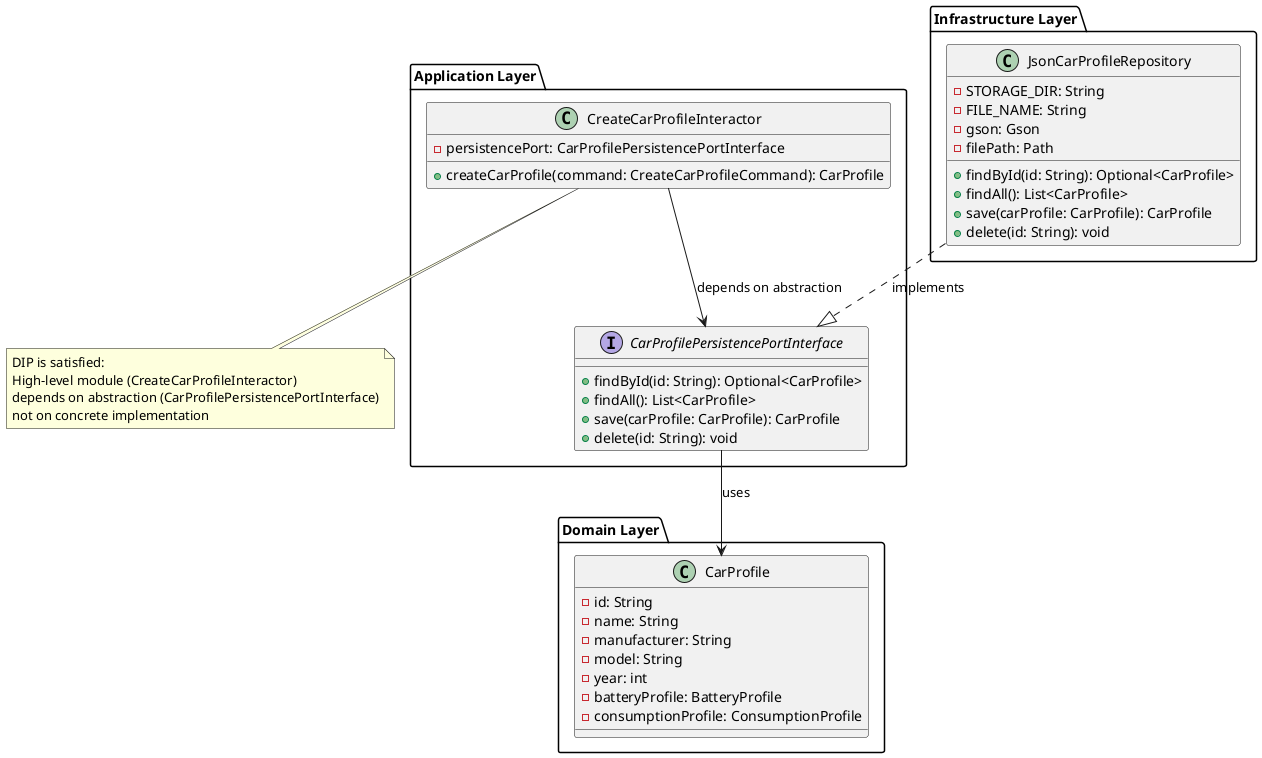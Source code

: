 @startuml DIP_Examples



  package "Application Layer" {
    interface CarProfilePersistencePortInterface {
      +findById(id: String): Optional<CarProfile>
      +findAll(): List<CarProfile>
      +save(carProfile: CarProfile): CarProfile
      +delete(id: String): void
    }
    
    class CreateCarProfileInteractor {
      -persistencePort: CarProfilePersistencePortInterface
      +createCarProfile(command: CreateCarProfileCommand): CarProfile
    }
  }
  
  package "Domain Layer" {
    class CarProfile {
      -id: String
      -name: String
      -manufacturer: String
      -model: String
      -year: int
      -batteryProfile: BatteryProfile
      -consumptionProfile: ConsumptionProfile
    }
  }
  
  package "Infrastructure Layer" {
    class JsonCarProfileRepository {
      -STORAGE_DIR: String
      -FILE_NAME: String
      -gson: Gson
      -filePath: Path
      +findById(id: String): Optional<CarProfile>
      +findAll(): List<CarProfile>
      +save(carProfile: CarProfile): CarProfile
      +delete(id: String): void
    }
  }
  
  ' Dependencies
  CreateCarProfileInteractor --> CarProfilePersistencePortInterface : depends on abstraction
  JsonCarProfileRepository ..|> CarProfilePersistencePortInterface : implements
  CarProfilePersistencePortInterface --> CarProfile : uses
  
  note "DIP is satisfied:\nHigh-level module (CreateCarProfileInteractor)\ndepends on abstraction (CarProfilePersistencePortInterface)\nnot on concrete implementation" as N1
  CreateCarProfileInteractor .. N1



@enduml 